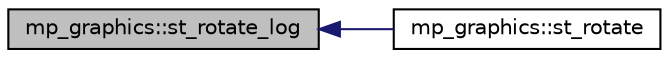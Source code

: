 digraph "mp_graphics::st_rotate_log"
{
  edge [fontname="Helvetica",fontsize="10",labelfontname="Helvetica",labelfontsize="10"];
  node [fontname="Helvetica",fontsize="10",shape=record];
  rankdir="LR";
  Node7594 [label="mp_graphics::st_rotate_log",height=0.2,width=0.4,color="black", fillcolor="grey75", style="filled", fontcolor="black"];
  Node7594 -> Node7595 [dir="back",color="midnightblue",fontsize="10",style="solid",fontname="Helvetica"];
  Node7595 [label="mp_graphics::st_rotate",height=0.2,width=0.4,color="black", fillcolor="white", style="filled",URL="$da/d2c/classmp__graphics.html#affe1bf597014ac6ff718bf3530abfc33"];
}
